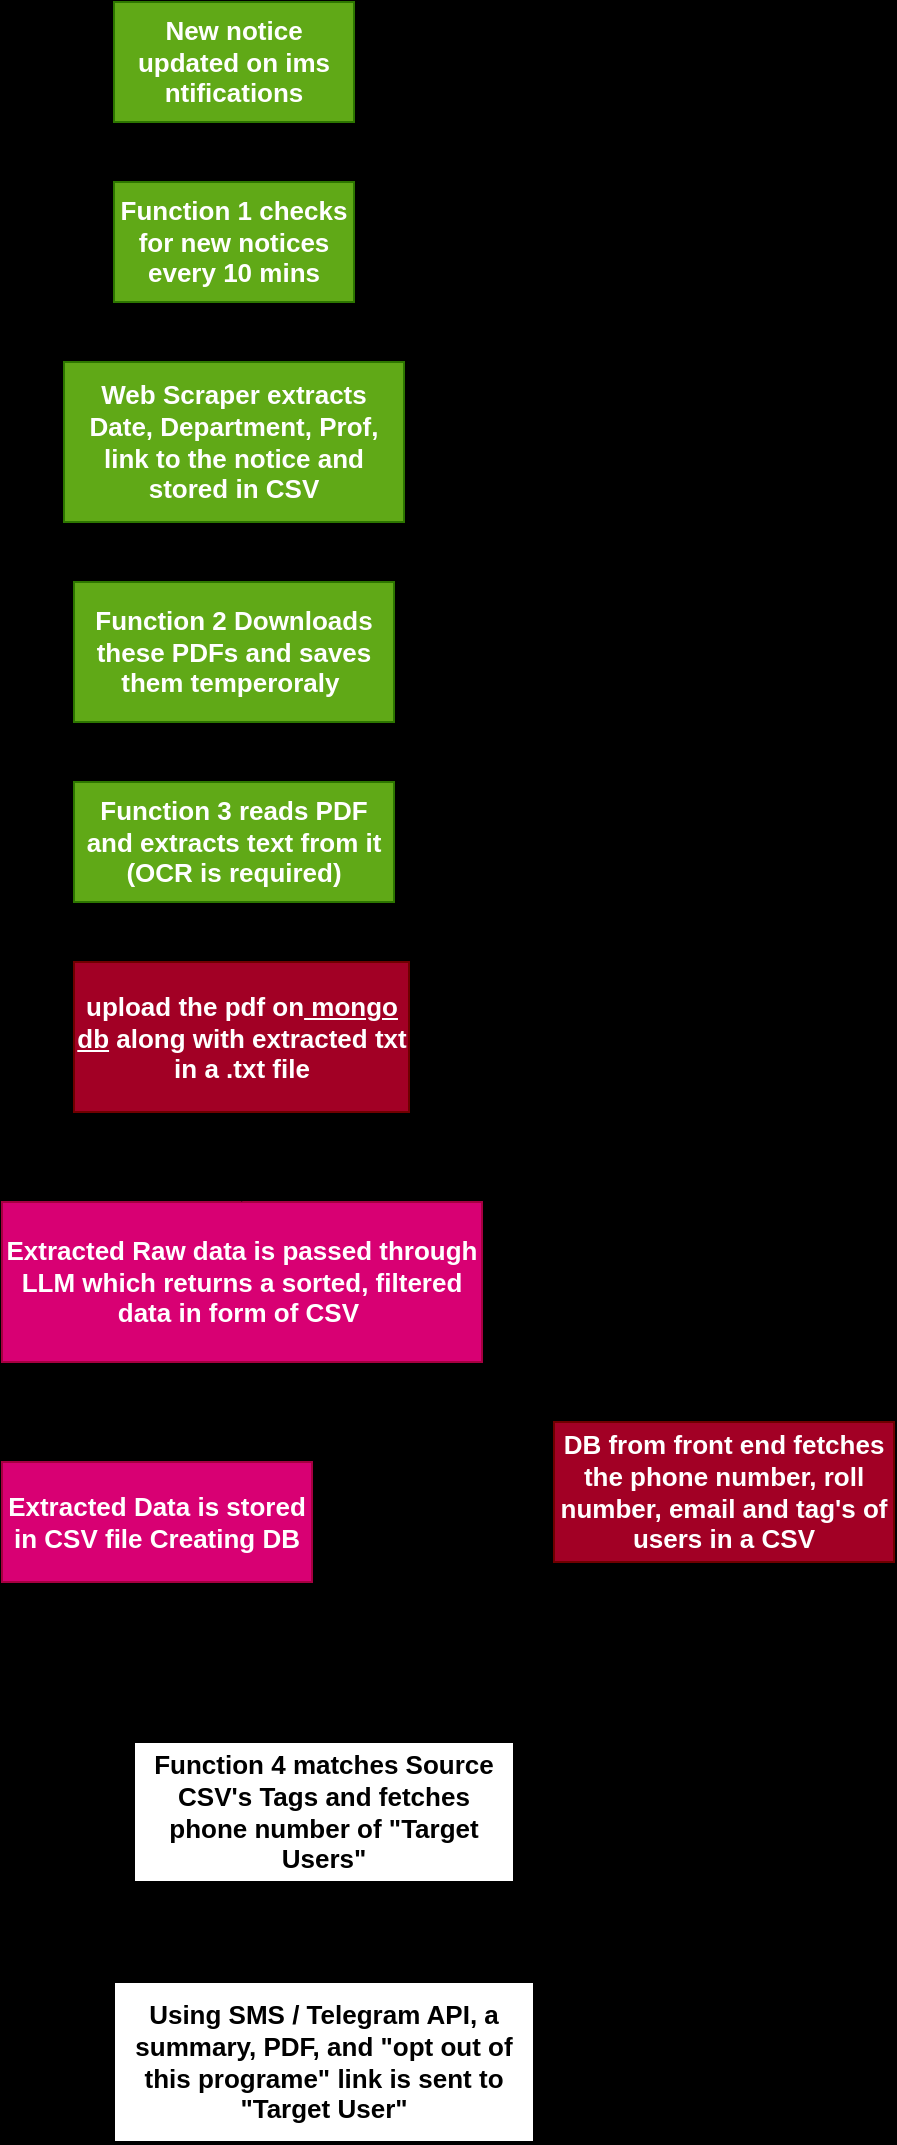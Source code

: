 <mxfile>
    <diagram id="F204PuF6LAlZG96OQvPh" name="Page-1">
        <mxGraphModel dx="832" dy="485" grid="1" gridSize="10" guides="1" tooltips="1" connect="1" arrows="1" fold="1" page="1" pageScale="1" pageWidth="827" pageHeight="1169" background="#000000" math="0" shadow="0">
            <root>
                <mxCell id="0"/>
                <mxCell id="1" parent="0"/>
                <mxCell id="12" value="" style="edgeStyle=none;fontStyle=1;fontSize=13;labelBorderColor=none;labelPosition=center;verticalLabelPosition=middle;align=center;verticalAlign=middle;html=1;" parent="1" source="2" target="3" edge="1">
                    <mxGeometry relative="1" as="geometry"/>
                </mxCell>
                <mxCell id="2" value="New notice updated on ims ntifications" style="rounded=0;whiteSpace=wrap;fontStyle=1;fontSize=13;labelBorderColor=none;labelPosition=center;verticalLabelPosition=middle;align=center;verticalAlign=middle;html=1;fillColor=#60a917;fontColor=#ffffff;strokeColor=#2D7600;" parent="1" vertex="1">
                    <mxGeometry x="350" y="30" width="120" height="60" as="geometry"/>
                </mxCell>
                <mxCell id="13" value="" style="edgeStyle=none;fontStyle=1;fontSize=13;labelBorderColor=none;labelPosition=center;verticalLabelPosition=middle;align=center;verticalAlign=middle;html=1;" parent="1" source="3" target="4" edge="1">
                    <mxGeometry relative="1" as="geometry"/>
                </mxCell>
                <mxCell id="3" value="Function 1 checks for new notices every 10 mins" style="rounded=0;whiteSpace=wrap;fontStyle=1;fontSize=13;labelBorderColor=none;labelPosition=center;verticalLabelPosition=middle;align=center;verticalAlign=middle;html=1;fillColor=#60a917;fontColor=#ffffff;strokeColor=#2D7600;" parent="1" vertex="1">
                    <mxGeometry x="350" y="120" width="120" height="60" as="geometry"/>
                </mxCell>
                <mxCell id="14" value="" style="edgeStyle=none;fontStyle=1;fontSize=13;labelBorderColor=none;labelPosition=center;verticalLabelPosition=middle;align=center;verticalAlign=middle;html=1;" parent="1" source="4" target="5" edge="1">
                    <mxGeometry relative="1" as="geometry"/>
                </mxCell>
                <mxCell id="4" value="Web Scraper extracts Date, Department, Prof, link to the notice and stored in CSV&lt;br&gt;" style="rounded=0;whiteSpace=wrap;fontStyle=1;fontSize=13;labelBorderColor=none;labelPosition=center;verticalLabelPosition=middle;align=center;verticalAlign=middle;html=1;fillColor=#60a917;fontColor=#ffffff;strokeColor=#2D7600;" parent="1" vertex="1">
                    <mxGeometry x="325" y="210" width="170" height="80" as="geometry"/>
                </mxCell>
                <mxCell id="15" value="" style="edgeStyle=none;fontStyle=1;fontSize=13;labelBorderColor=none;labelPosition=center;verticalLabelPosition=middle;align=center;verticalAlign=middle;html=1;" parent="1" source="5" target="6" edge="1">
                    <mxGeometry relative="1" as="geometry"/>
                </mxCell>
                <mxCell id="5" value="Function 2 Downloads these PDFs and saves them temperoraly&amp;nbsp;&lt;br&gt;" style="rounded=0;whiteSpace=wrap;fontStyle=1;fontSize=13;labelBorderColor=none;labelPosition=center;verticalLabelPosition=middle;align=center;verticalAlign=middle;html=1;fillColor=#60a917;fontColor=#ffffff;strokeColor=#2D7600;" parent="1" vertex="1">
                    <mxGeometry x="330" y="320" width="160" height="70" as="geometry"/>
                </mxCell>
                <mxCell id="26" value="" style="edgeStyle=none;sketch=0;hachureGap=4;jiggle=2;curveFitting=1;fontFamily=Helvetica;fontSize=13;fontStyle=1;labelBorderColor=none;labelPosition=center;verticalLabelPosition=middle;align=center;verticalAlign=middle;html=1;" parent="1" source="6" target="23" edge="1">
                    <mxGeometry relative="1" as="geometry"/>
                </mxCell>
                <mxCell id="6" value="Function 3 reads PDF and extracts text from it (OCR is required)&lt;br&gt;" style="rounded=0;whiteSpace=wrap;fontStyle=1;fontSize=13;labelBorderColor=none;labelPosition=center;verticalLabelPosition=middle;align=center;verticalAlign=middle;html=1;fillColor=#60a917;fontColor=#ffffff;strokeColor=#2D7600;" parent="1" vertex="1">
                    <mxGeometry x="330" y="420" width="160" height="60" as="geometry"/>
                </mxCell>
                <mxCell id="27" value="" style="edgeStyle=none;sketch=0;hachureGap=4;jiggle=2;curveFitting=1;html=1;entryX=0.75;entryY=0;entryDx=0;entryDy=0;labelBorderColor=none;fontFamily=Helvetica;fontSize=13;labelPosition=center;verticalLabelPosition=middle;align=center;verticalAlign=middle;" parent="1" source="7" target="8" edge="1">
                    <mxGeometry relative="1" as="geometry"/>
                </mxCell>
                <mxCell id="7" value="Extracted Raw data is passed through LLM which returns a sorted, filtered data in form of CSV&amp;nbsp;&lt;br&gt;" style="rounded=0;whiteSpace=wrap;fontStyle=1;fontSize=13;labelBorderColor=none;labelPosition=center;verticalLabelPosition=middle;align=center;verticalAlign=middle;html=1;fillColor=#d80073;fontColor=#ffffff;strokeColor=#A50040;" parent="1" vertex="1">
                    <mxGeometry x="294" y="630" width="240" height="80" as="geometry"/>
                </mxCell>
                <mxCell id="20" value="" style="edgeStyle=none;entryX=0.5;entryY=0;entryDx=0;entryDy=0;fontStyle=1;fontSize=13;labelBorderColor=none;labelPosition=center;verticalLabelPosition=middle;align=center;verticalAlign=middle;html=1;" parent="1" source="8" target="10" edge="1">
                    <mxGeometry relative="1" as="geometry"/>
                </mxCell>
                <mxCell id="8" value="Extracted Data is stored in CSV file Creating DB&lt;br&gt;" style="rounded=0;whiteSpace=wrap;fontStyle=1;fontSize=13;labelBorderColor=none;labelPosition=center;verticalLabelPosition=middle;align=center;verticalAlign=middle;html=1;fillColor=#d80073;fontColor=#ffffff;strokeColor=#A50040;" parent="1" vertex="1">
                    <mxGeometry x="294" y="760" width="155" height="60" as="geometry"/>
                </mxCell>
                <mxCell id="19" value="" style="edgeStyle=none;entryX=0.5;entryY=0;entryDx=0;entryDy=0;fontStyle=1;fontSize=13;labelBorderColor=none;labelPosition=center;verticalLabelPosition=middle;align=center;verticalAlign=middle;html=1;" parent="1" source="9" target="10" edge="1">
                    <mxGeometry relative="1" as="geometry"/>
                </mxCell>
                <mxCell id="9" value="DB from front end fetches the phone number, roll number, email and tag's of users in a CSV" style="rounded=0;whiteSpace=wrap;fontStyle=1;fontSize=13;labelBorderColor=none;labelPosition=center;verticalLabelPosition=middle;align=center;verticalAlign=middle;html=1;fillColor=#a20025;fontColor=#ffffff;strokeColor=#6F0000;" parent="1" vertex="1">
                    <mxGeometry x="570" y="740" width="170" height="70" as="geometry"/>
                </mxCell>
                <mxCell id="21" value="" style="edgeStyle=none;fontStyle=1;fontSize=13;labelBorderColor=none;labelPosition=center;verticalLabelPosition=middle;align=center;verticalAlign=middle;html=1;" parent="1" source="10" target="11" edge="1">
                    <mxGeometry relative="1" as="geometry"/>
                </mxCell>
                <mxCell id="10" value="Function 4 matches Source CSV&amp;#39;s Tags and fetches phone number of &amp;quot;Target Users&amp;quot;" style="rounded=0;whiteSpace=wrap;fontStyle=1;fontSize=13;labelBorderColor=none;labelPosition=center;verticalLabelPosition=middle;align=center;verticalAlign=middle;html=1;" parent="1" vertex="1">
                    <mxGeometry x="360" y="900" width="190" height="70" as="geometry"/>
                </mxCell>
                <mxCell id="11" value="Using SMS / Telegram API, a summary, PDF, and &quot;opt out of this programe&quot; link is sent to &quot;Target User&quot;" style="rounded=0;whiteSpace=wrap;fontStyle=1;fontSize=13;labelBorderColor=none;labelPosition=center;verticalLabelPosition=middle;align=center;verticalAlign=middle;html=1;" parent="1" vertex="1">
                    <mxGeometry x="350" y="1020" width="210" height="80" as="geometry"/>
                </mxCell>
                <mxCell id="25" value="" style="edgeStyle=none;hachureGap=4;fontFamily=Helvetica;fontSize=13;fontStyle=1;labelBorderColor=none;labelPosition=center;verticalLabelPosition=middle;align=center;verticalAlign=middle;html=1;" parent="1" source="23" target="7" edge="1">
                    <mxGeometry relative="1" as="geometry"/>
                </mxCell>
                <mxCell id="23" value="upload the pdf on&lt;u&gt; mongo db&lt;/u&gt; along with extracted txt in a .txt file" style="rounded=0;whiteSpace=wrap;hachureGap=4;fontFamily=Helvetica;fontSize=13;fontStyle=1;labelBorderColor=none;labelPosition=center;verticalLabelPosition=middle;align=center;verticalAlign=middle;html=1;fillColor=#a20025;fontColor=#ffffff;strokeColor=#6F0000;" parent="1" vertex="1">
                    <mxGeometry x="330" y="510" width="167.5" height="75" as="geometry"/>
                </mxCell>
            </root>
        </mxGraphModel>
    </diagram>
</mxfile>
